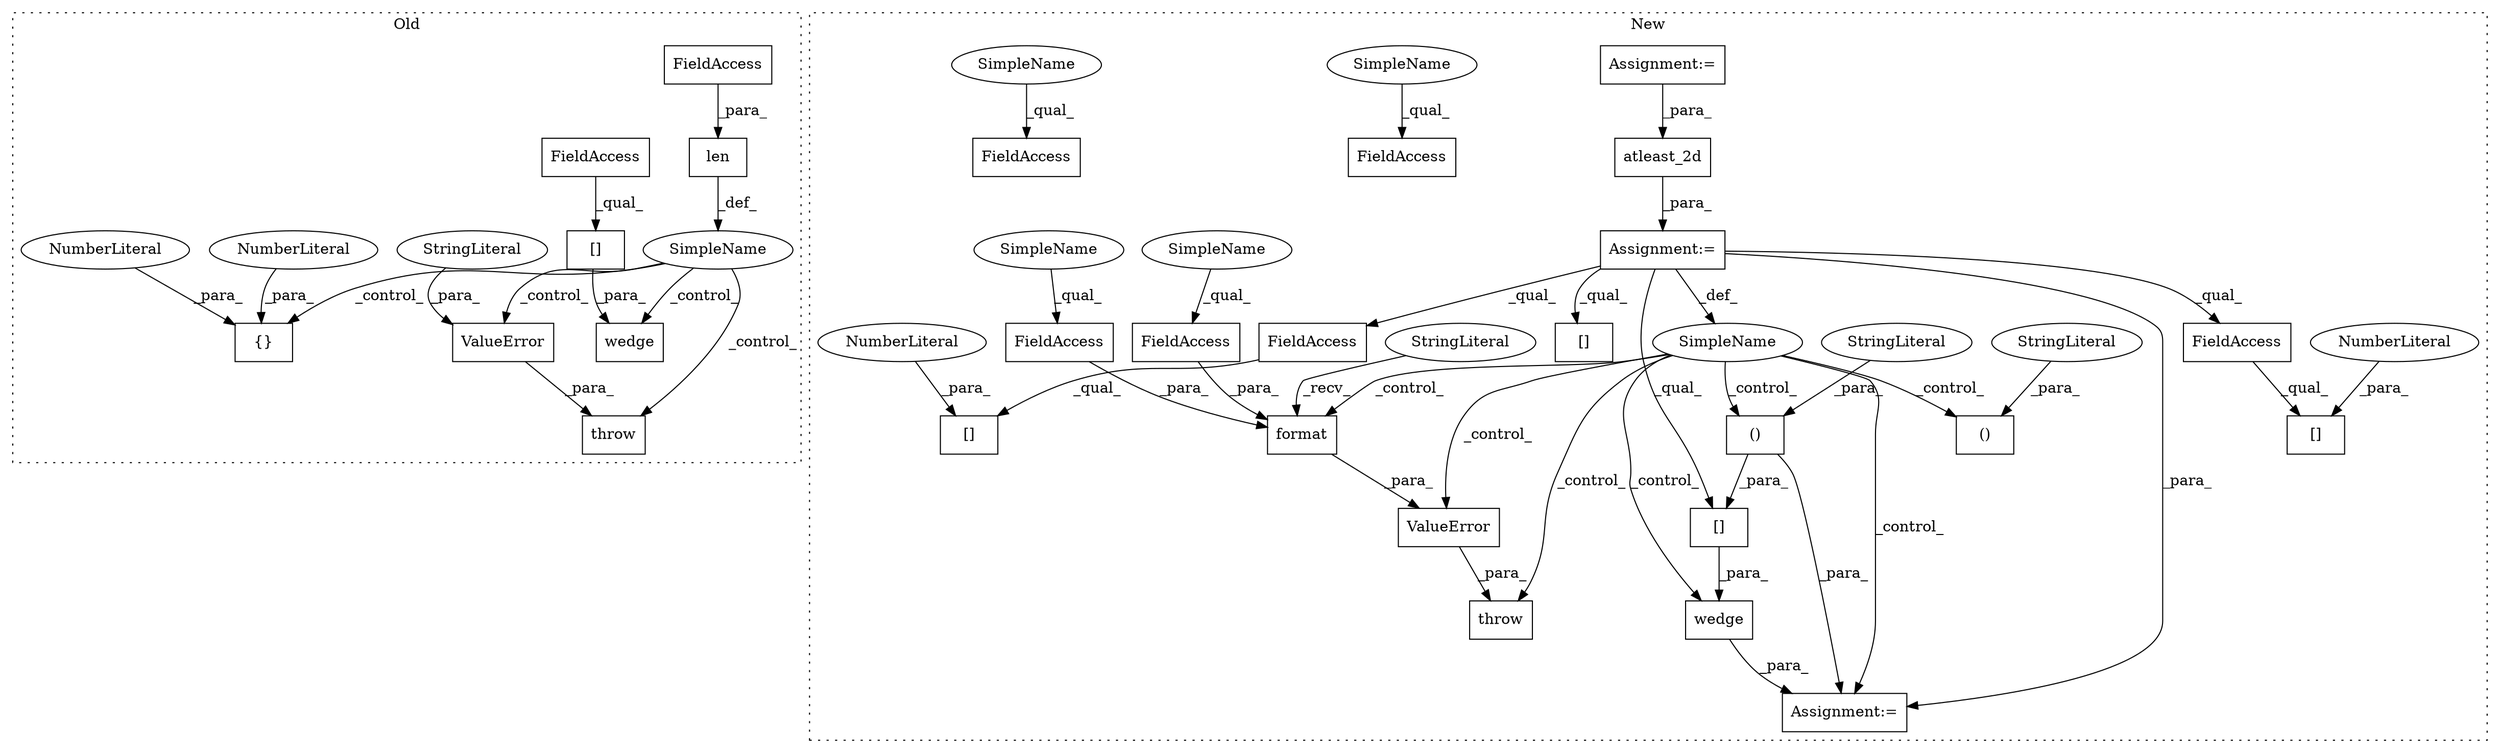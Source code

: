 digraph G {
subgraph cluster0 {
1 [label="wedge" a="32" s="1262,1290" l="6,1" shape="box"];
8 [label="len" a="32" s="1122,1128" l="4,1" shape="box"];
10 [label="FieldAccess" a="22" s="1126" l="2" shape="box"];
12 [label="ValueError" a="32" s="1156,1190" l="11,1" shape="box"];
18 [label="{}" a="4" s="1354,1362" l="1,1" shape="box"];
19 [label="NumberLiteral" a="34" s="1357" l="1" shape="ellipse"];
20 [label="[]" a="2" s="1268,1289" l="3,1" shape="box"];
21 [label="FieldAccess" a="22" s="1268" l="2" shape="box"];
23 [label="NumberLiteral" a="34" s="1361" l="1" shape="ellipse"];
26 [label="SimpleName" a="42" s="" l="" shape="ellipse"];
27 [label="StringLiteral" a="45" s="1167" l="23" shape="ellipse"];
31 [label="throw" a="53" s="1150" l="6" shape="box"];
label = "Old";
style="dotted";
}
subgraph cluster1 {
2 [label="[]" a="2" s="1456,1511" l="8,2" shape="box"];
3 [label="()" a="106" s="1464" l="47" shape="box"];
4 [label="StringLiteral" a="45" s="1464" l="18" shape="ellipse"];
5 [label="atleast_2d" a="32" s="1151,1164" l="11,1" shape="box"];
6 [label="()" a="106" s="1365" l="78" shape="box"];
7 [label="wedge" a="32" s="1450,1513" l="6,1" shape="box"];
9 [label="FieldAccess" a="22" s="1175" l="8" shape="box"];
11 [label="FieldAccess" a="22" s="1322" l="8" shape="box"];
13 [label="ValueError" a="32" s="1213,1284" l="11,1" shape="box"];
14 [label="[]" a="2" s="1175,1185" l="9,1" shape="box"];
15 [label="NumberLiteral" a="34" s="1184" l="1" shape="ellipse"];
16 [label="[]" a="2" s="1322,1332" l="9,1" shape="box"];
17 [label="NumberLiteral" a="34" s="1331" l="1" shape="ellipse"];
22 [label="[]" a="2" s="1592,1647" l="8,2" shape="box"];
24 [label="format" a="32" s="1261,1283" l="7,1" shape="box"];
25 [label="SimpleName" a="42" s="" l="" shape="ellipse"];
28 [label="StringLiteral" a="45" s="1427" l="16" shape="ellipse"];
29 [label="StringLiteral" a="45" s="1224" l="36" shape="ellipse"];
30 [label="throw" a="53" s="1207" l="6" shape="box"];
32 [label="FieldAccess" a="22" s="1276" l="7" shape="box"];
33 [label="FieldAccess" a="22" s="1334" l="7" shape="box"];
34 [label="FieldAccess" a="22" s="1268" l="7" shape="box"];
35 [label="FieldAccess" a="22" s="1342" l="7" shape="box"];
36 [label="Assignment:=" a="7" s="1445" l="1" shape="box"];
37 [label="Assignment:=" a="7" s="1082" l="2" shape="box"];
38 [label="Assignment:=" a="7" s="1144" l="1" shape="box"];
39 [label="SimpleName" a="42" s="1268" l="3" shape="ellipse"];
40 [label="SimpleName" a="42" s="1334" l="3" shape="ellipse"];
41 [label="SimpleName" a="42" s="1342" l="3" shape="ellipse"];
42 [label="SimpleName" a="42" s="1276" l="3" shape="ellipse"];
label = "New";
style="dotted";
}
2 -> 7 [label="_para_"];
3 -> 2 [label="_para_"];
3 -> 36 [label="_para_"];
4 -> 3 [label="_para_"];
5 -> 38 [label="_para_"];
7 -> 36 [label="_para_"];
8 -> 26 [label="_def_"];
9 -> 14 [label="_qual_"];
10 -> 8 [label="_para_"];
11 -> 16 [label="_qual_"];
12 -> 31 [label="_para_"];
13 -> 30 [label="_para_"];
15 -> 14 [label="_para_"];
17 -> 16 [label="_para_"];
19 -> 18 [label="_para_"];
20 -> 1 [label="_para_"];
21 -> 20 [label="_qual_"];
23 -> 18 [label="_para_"];
24 -> 13 [label="_para_"];
25 -> 30 [label="_control_"];
25 -> 3 [label="_control_"];
25 -> 6 [label="_control_"];
25 -> 24 [label="_control_"];
25 -> 7 [label="_control_"];
25 -> 13 [label="_control_"];
25 -> 36 [label="_control_"];
26 -> 12 [label="_control_"];
26 -> 1 [label="_control_"];
26 -> 18 [label="_control_"];
26 -> 31 [label="_control_"];
27 -> 12 [label="_para_"];
28 -> 6 [label="_para_"];
29 -> 24 [label="_recv_"];
32 -> 24 [label="_para_"];
34 -> 24 [label="_para_"];
37 -> 5 [label="_para_"];
38 -> 11 [label="_qual_"];
38 -> 36 [label="_para_"];
38 -> 2 [label="_qual_"];
38 -> 25 [label="_def_"];
38 -> 9 [label="_qual_"];
38 -> 22 [label="_qual_"];
39 -> 34 [label="_qual_"];
40 -> 33 [label="_qual_"];
41 -> 35 [label="_qual_"];
42 -> 32 [label="_qual_"];
}